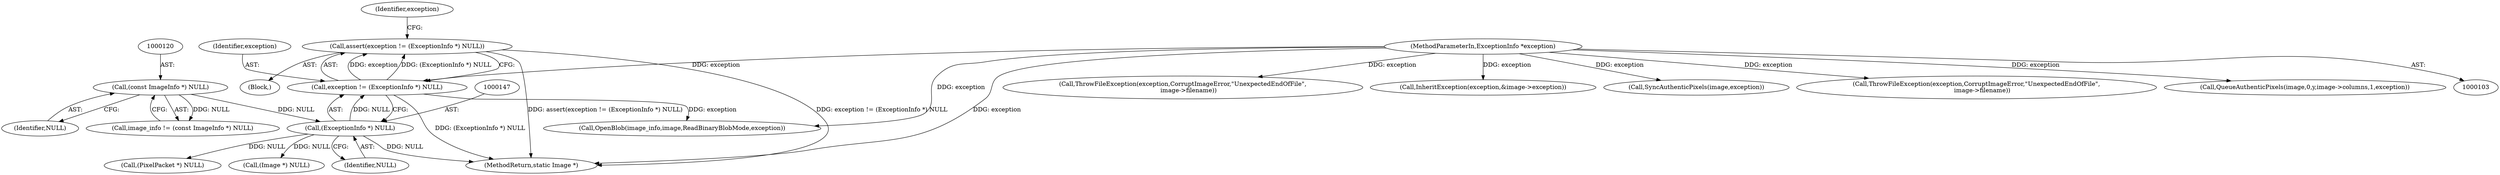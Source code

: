 digraph "0_ImageMagick_f6e9d0d9955e85bdd7540b251cd50d598dacc5e6_72@API" {
"1000143" [label="(Call,assert(exception != (ExceptionInfo *) NULL))"];
"1000144" [label="(Call,exception != (ExceptionInfo *) NULL)"];
"1000105" [label="(MethodParameterIn,ExceptionInfo *exception)"];
"1000146" [label="(Call,(ExceptionInfo *) NULL)"];
"1000119" [label="(Call,(const ImageInfo *) NULL)"];
"1000246" [label="(Call,ThrowFileException(exception,CorruptImageError,\"UnexpectedEndOfFile\",\n      image->filename))"];
"1000291" [label="(Call,InheritException(exception,&image->exception))"];
"1000397" [label="(Call,SyncAuthenticPixels(image,exception))"];
"1000148" [label="(Identifier,NULL)"];
"1000117" [label="(Call,image_info != (const ImageInfo *) NULL)"];
"1000145" [label="(Identifier,exception)"];
"1000441" [label="(MethodReturn,static Image *)"];
"1000119" [label="(Call,(const ImageInfo *) NULL)"];
"1000121" [label="(Identifier,NULL)"];
"1000144" [label="(Call,exception != (ExceptionInfo *) NULL)"];
"1000152" [label="(Identifier,exception)"];
"1000146" [label="(Call,(ExceptionInfo *) NULL)"];
"1000328" [label="(Call,(PixelPacket *) NULL)"];
"1000427" [label="(Call,ThrowFileException(exception,CorruptImageError,\"UnexpectedEndOfFile\",\n      image->filename))"];
"1000176" [label="(Call,(Image *) NULL)"];
"1000316" [label="(Call,QueueAuthenticPixels(image,0,y,image->columns,1,exception))"];
"1000105" [label="(MethodParameterIn,ExceptionInfo *exception)"];
"1000161" [label="(Call,OpenBlob(image_info,image,ReadBinaryBlobMode,exception))"];
"1000106" [label="(Block,)"];
"1000143" [label="(Call,assert(exception != (ExceptionInfo *) NULL))"];
"1000143" -> "1000106"  [label="AST: "];
"1000143" -> "1000144"  [label="CFG: "];
"1000144" -> "1000143"  [label="AST: "];
"1000152" -> "1000143"  [label="CFG: "];
"1000143" -> "1000441"  [label="DDG: exception != (ExceptionInfo *) NULL"];
"1000143" -> "1000441"  [label="DDG: assert(exception != (ExceptionInfo *) NULL)"];
"1000144" -> "1000143"  [label="DDG: exception"];
"1000144" -> "1000143"  [label="DDG: (ExceptionInfo *) NULL"];
"1000144" -> "1000146"  [label="CFG: "];
"1000145" -> "1000144"  [label="AST: "];
"1000146" -> "1000144"  [label="AST: "];
"1000144" -> "1000441"  [label="DDG: (ExceptionInfo *) NULL"];
"1000105" -> "1000144"  [label="DDG: exception"];
"1000146" -> "1000144"  [label="DDG: NULL"];
"1000144" -> "1000161"  [label="DDG: exception"];
"1000105" -> "1000103"  [label="AST: "];
"1000105" -> "1000441"  [label="DDG: exception"];
"1000105" -> "1000161"  [label="DDG: exception"];
"1000105" -> "1000246"  [label="DDG: exception"];
"1000105" -> "1000291"  [label="DDG: exception"];
"1000105" -> "1000316"  [label="DDG: exception"];
"1000105" -> "1000397"  [label="DDG: exception"];
"1000105" -> "1000427"  [label="DDG: exception"];
"1000146" -> "1000148"  [label="CFG: "];
"1000147" -> "1000146"  [label="AST: "];
"1000148" -> "1000146"  [label="AST: "];
"1000146" -> "1000441"  [label="DDG: NULL"];
"1000119" -> "1000146"  [label="DDG: NULL"];
"1000146" -> "1000176"  [label="DDG: NULL"];
"1000146" -> "1000328"  [label="DDG: NULL"];
"1000119" -> "1000117"  [label="AST: "];
"1000119" -> "1000121"  [label="CFG: "];
"1000120" -> "1000119"  [label="AST: "];
"1000121" -> "1000119"  [label="AST: "];
"1000117" -> "1000119"  [label="CFG: "];
"1000119" -> "1000117"  [label="DDG: NULL"];
}
